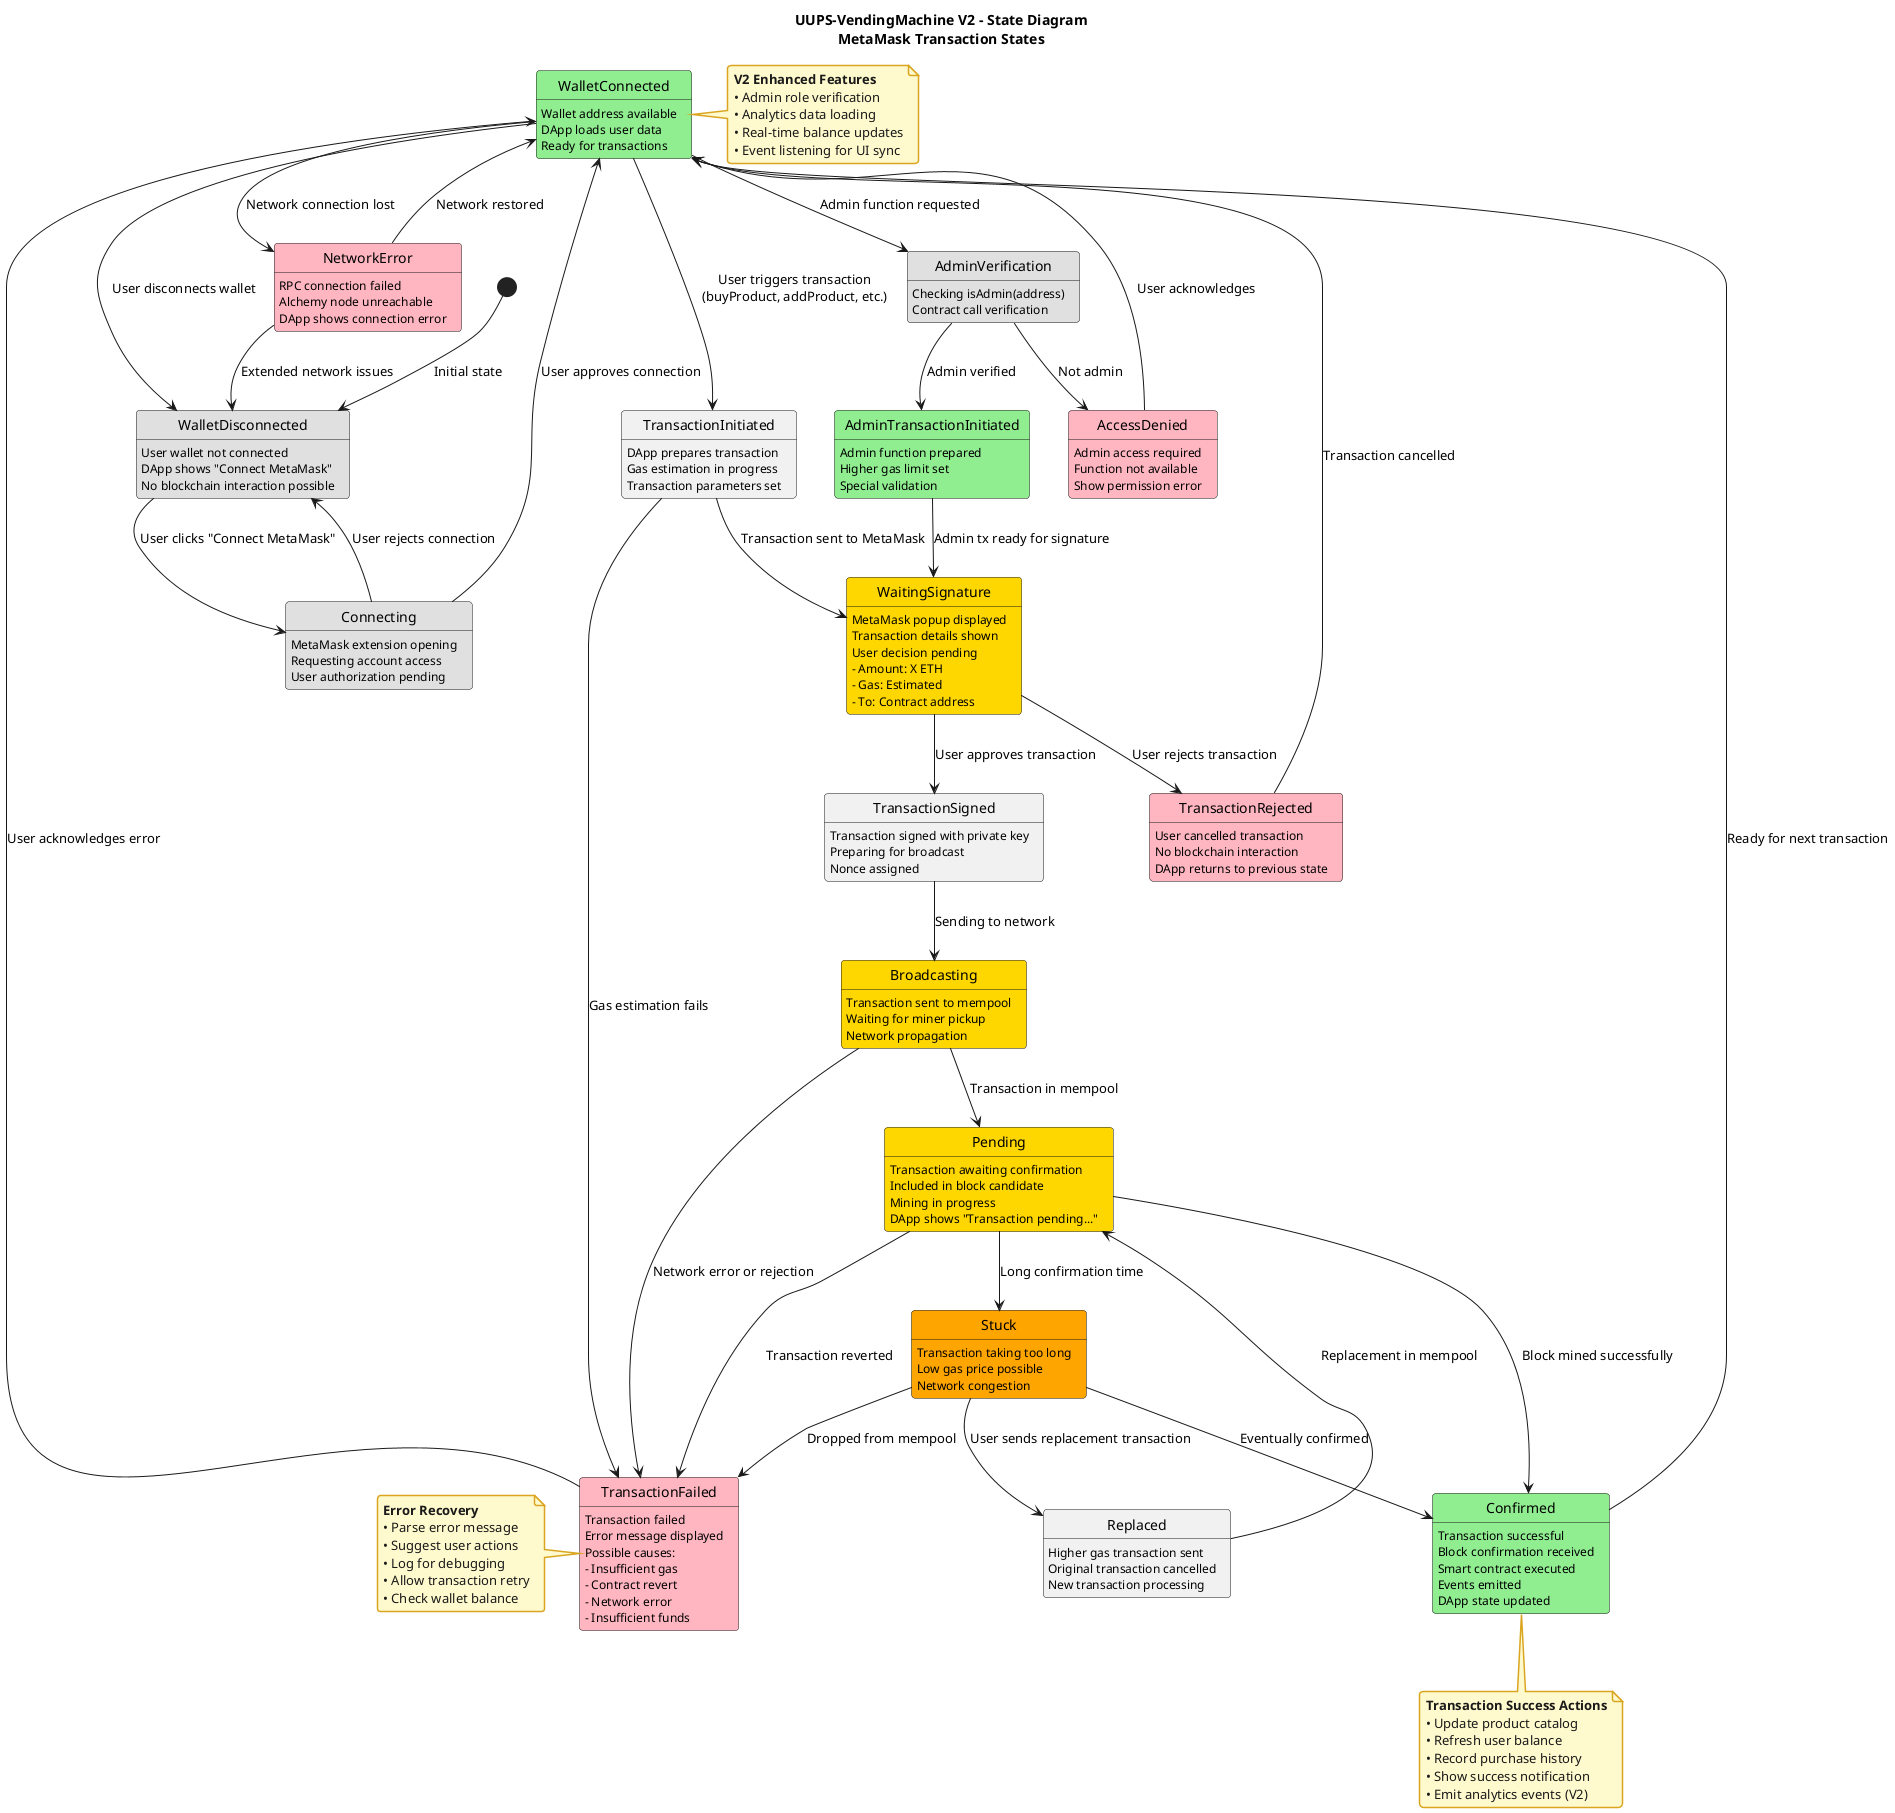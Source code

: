 @startuml UUPS-VendingMachine-V2_9-state-metamask
!theme mars
skinparam backgroundColor white
skinparam note {
  BackgroundColor #FFFACD
  BorderColor #DAA520
}

title UUPS-VendingMachine V2 - State Diagram\nMetaMask Transaction States

[*] --> WalletDisconnected : Initial state

state WalletDisconnected {
  WalletDisconnected : User wallet not connected
  WalletDisconnected : DApp shows "Connect MetaMask"
  WalletDisconnected : No blockchain interaction possible
}

WalletDisconnected --> Connecting : User clicks "Connect MetaMask"

state Connecting {
  Connecting : MetaMask extension opening
  Connecting : Requesting account access
  Connecting : User authorization pending
}

Connecting --> WalletConnected : User approves connection
Connecting --> WalletDisconnected : User rejects connection

state WalletConnected {
  WalletConnected : Wallet address available
  WalletConnected : DApp loads user data
  WalletConnected : Ready for transactions
}

WalletConnected --> TransactionInitiated : User triggers transaction\n(buyProduct, addProduct, etc.)
WalletConnected --> WalletDisconnected : User disconnects wallet

state TransactionInitiated {
  TransactionInitiated : DApp prepares transaction
  TransactionInitiated : Gas estimation in progress
  TransactionInitiated : Transaction parameters set
}

TransactionInitiated --> WaitingSignature : Transaction sent to MetaMask
TransactionInitiated --> TransactionFailed : Gas estimation fails

state WaitingSignature {
  WaitingSignature : MetaMask popup displayed
  WaitingSignature : Transaction details shown
  WaitingSignature : User decision pending
  WaitingSignature : - Amount: X ETH
  WaitingSignature : - Gas: Estimated
  WaitingSignature : - To: Contract address
}

WaitingSignature --> TransactionSigned : User approves transaction
WaitingSignature --> TransactionRejected : User rejects transaction

state TransactionSigned {
  TransactionSigned : Transaction signed with private key
  TransactionSigned : Preparing for broadcast
  TransactionSigned : Nonce assigned
}

TransactionSigned --> Broadcasting : Sending to network

state Broadcasting {
  Broadcasting : Transaction sent to mempool
  Broadcasting : Waiting for miner pickup
  Broadcasting : Network propagation
}

Broadcasting --> Pending : Transaction in mempool
Broadcasting --> TransactionFailed : Network error or rejection

state Pending {
  Pending : Transaction awaiting confirmation
  Pending : Included in block candidate
  Pending : Mining in progress
  Pending : DApp shows "Transaction pending..."
}

Pending --> Confirmed : Block mined successfully
Pending --> TransactionFailed : Transaction reverted
Pending --> Stuck : Long confirmation time

state Stuck {
  Stuck : Transaction taking too long
  Stuck : Low gas price possible
  Stuck : Network congestion
}

Stuck --> Confirmed : Eventually confirmed
Stuck --> TransactionFailed : Dropped from mempool
Stuck --> Replaced : User sends replacement transaction

state Replaced {
  Replaced : Higher gas transaction sent
  Replaced : Original transaction cancelled
  Replaced : New transaction processing
}

Replaced --> Pending : Replacement in mempool

state Confirmed {
  Confirmed : Transaction successful
  Confirmed : Block confirmation received
  Confirmed : Smart contract executed
  Confirmed : Events emitted
  Confirmed : DApp state updated
}

Confirmed --> WalletConnected : Ready for next transaction

state TransactionFailed {
  TransactionFailed : Transaction failed
  TransactionFailed : Error message displayed
  TransactionFailed : Possible causes:
  TransactionFailed : - Insufficient gas
  TransactionFailed : - Contract revert
  TransactionFailed : - Network error
  TransactionFailed : - Insufficient funds
}

TransactionFailed --> WalletConnected : User acknowledges error

state TransactionRejected {
  TransactionRejected : User cancelled transaction
  TransactionRejected : No blockchain interaction
  TransactionRejected : DApp returns to previous state
}

TransactionRejected --> WalletConnected : Transaction cancelled

' Network-related state transitions
WalletConnected --> NetworkError : Network connection lost
NetworkError --> WalletConnected : Network restored
NetworkError --> WalletDisconnected : Extended network issues

state NetworkError {
  NetworkError : RPC connection failed
  NetworkError : Alchemy node unreachable
  NetworkError : DApp shows connection error
}

' Special V2 Admin States
WalletConnected --> AdminVerification : Admin function requested

state AdminVerification {
  AdminVerification : Checking isAdmin(address)
  AdminVerification : Contract call verification
}

AdminVerification --> AdminTransactionInitiated : Admin verified
AdminVerification --> AccessDenied : Not admin

state AccessDenied {
  AccessDenied : Admin access required
  AccessDenied : Function not available
  AccessDenied : Show permission error
}

AccessDenied --> WalletConnected : User acknowledges

state AdminTransactionInitiated {
  AdminTransactionInitiated : Admin function prepared
  AdminTransactionInitiated : Higher gas limit set
  AdminTransactionInitiated : Special validation
}

AdminTransactionInitiated --> WaitingSignature : Admin tx ready for signature

' Semantic State Colors - Correct PlantUML syntax for state diagrams
state WalletConnected #90EE90
state Confirmed #90EE90  
state AdminTransactionInitiated #90EE90

state TransactionFailed #FFB6C1
state NetworkError #FFB6C1
state AccessDenied #FFB6C1
state TransactionRejected #FFB6C1

state Pending #FFD700
state WaitingSignature #FFD700
state Broadcasting #FFD700
state Stuck #FFA500

state Connecting #E0E0E0
state WalletDisconnected #E0E0E0
state AdminVerification #E0E0E0

note right of WalletConnected
**V2 Enhanced Features**
• Admin role verification
• Analytics data loading
• Real-time balance updates
• Event listening for UI sync
end note

note bottom of Confirmed
**Transaction Success Actions**
• Update product catalog
• Refresh user balance  
• Record purchase history
• Show success notification
• Emit analytics events (V2)
end note

note left of TransactionFailed
**Error Recovery**
• Parse error message
• Suggest user actions
• Log for debugging
• Allow transaction retry
• Check wallet balance
end note

@enduml